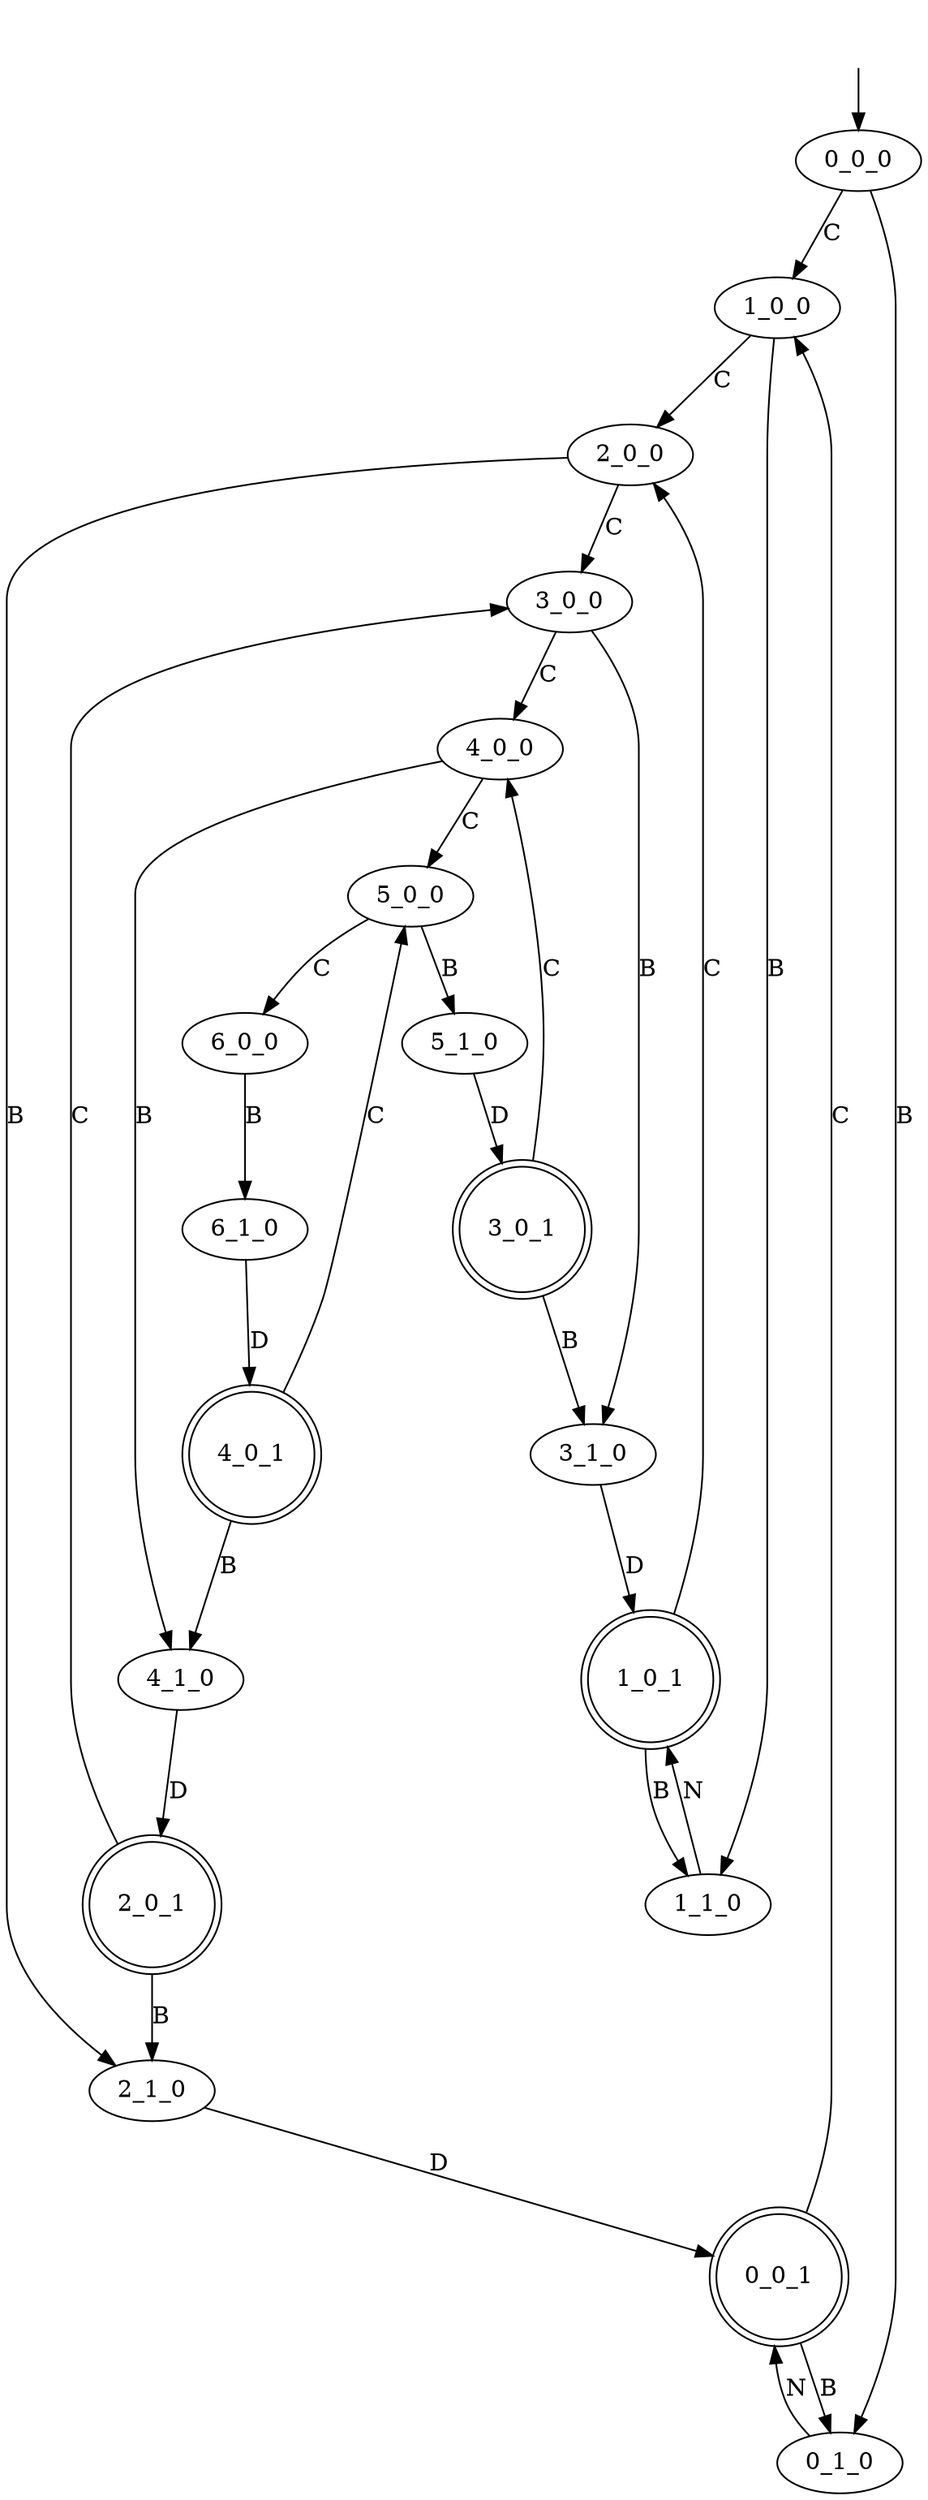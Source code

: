 digraph M {
"0_0_0" [label="0_0_0"];
"1_0_0" [label="1_0_0"];
"2_0_0" [label="2_0_0"];
"3_0_0" [label="3_0_0"];
"4_0_0" [label="4_0_0"];
"5_0_0" [label="5_0_0"];
"6_0_0" [label="6_0_0"];
"6_1_0" [label="6_1_0"];
"4_0_1" [label="4_0_1", shape=doublecircle];
"4_1_0" [label="4_1_0"];
"2_0_1" [label="2_0_1", shape=doublecircle];
"2_1_0" [label="2_1_0"];
"0_0_1" [label="0_0_1", shape=doublecircle];
"0_1_0" [label="0_1_0"];
"5_1_0" [label="5_1_0"];
"3_0_1" [label="3_0_1", shape=doublecircle];
"3_1_0" [label="3_1_0"];
"1_0_1" [label="1_0_1", shape=doublecircle];
"1_1_0" [label="1_1_0"];
"0_0_0" -> "1_0_0"  [label="C"];
"0_0_0" -> "0_1_0"  [label="B"];
"1_0_0" -> "2_0_0"  [label="C"];
"1_0_0" -> "1_1_0"  [label="B"];
"2_0_0" -> "3_0_0"  [label="C"];
"2_0_0" -> "2_1_0"  [label="B"];
"3_0_0" -> "4_0_0"  [label="C"];
"3_0_0" -> "3_1_0"  [label="B"];
"4_0_0" -> "5_0_0"  [label="C"];
"4_0_0" -> "4_1_0"  [label="B"];
"5_0_0" -> "6_0_0"  [label="C"];
"5_0_0" -> "5_1_0"  [label="B"];
"6_0_0" -> "6_1_0"  [label="B"];
"6_1_0" -> "4_0_1"  [label="D"];
"4_0_1" -> "5_0_0"  [label="C"];
"4_0_1" -> "4_1_0"  [label="B"];
"4_1_0" -> "2_0_1"  [label="D"];
"2_0_1" -> "3_0_0"  [label="C"];
"2_0_1" -> "2_1_0"  [label="B"];
"2_1_0" -> "0_0_1"  [label="D"];
"0_0_1" -> "1_0_0"  [label="C"];
"0_0_1" -> "0_1_0"  [label="B"];
"0_1_0" -> "0_0_1"  [label="N"];
"5_1_0" -> "3_0_1"  [label="D"];
"3_0_1" -> "4_0_0"  [label="C"];
"3_0_1" -> "3_1_0"  [label="B"];
"3_1_0" -> "1_0_1"  [label="D"];
"1_0_1" -> "2_0_0"  [label="C"];
"1_0_1" -> "1_1_0"  [label="B"];
"1_1_0" -> "1_0_1"  [label="N"];
__start0 [label="", shape=none];
__start0 -> "0_0_0"  [label=""];
}
